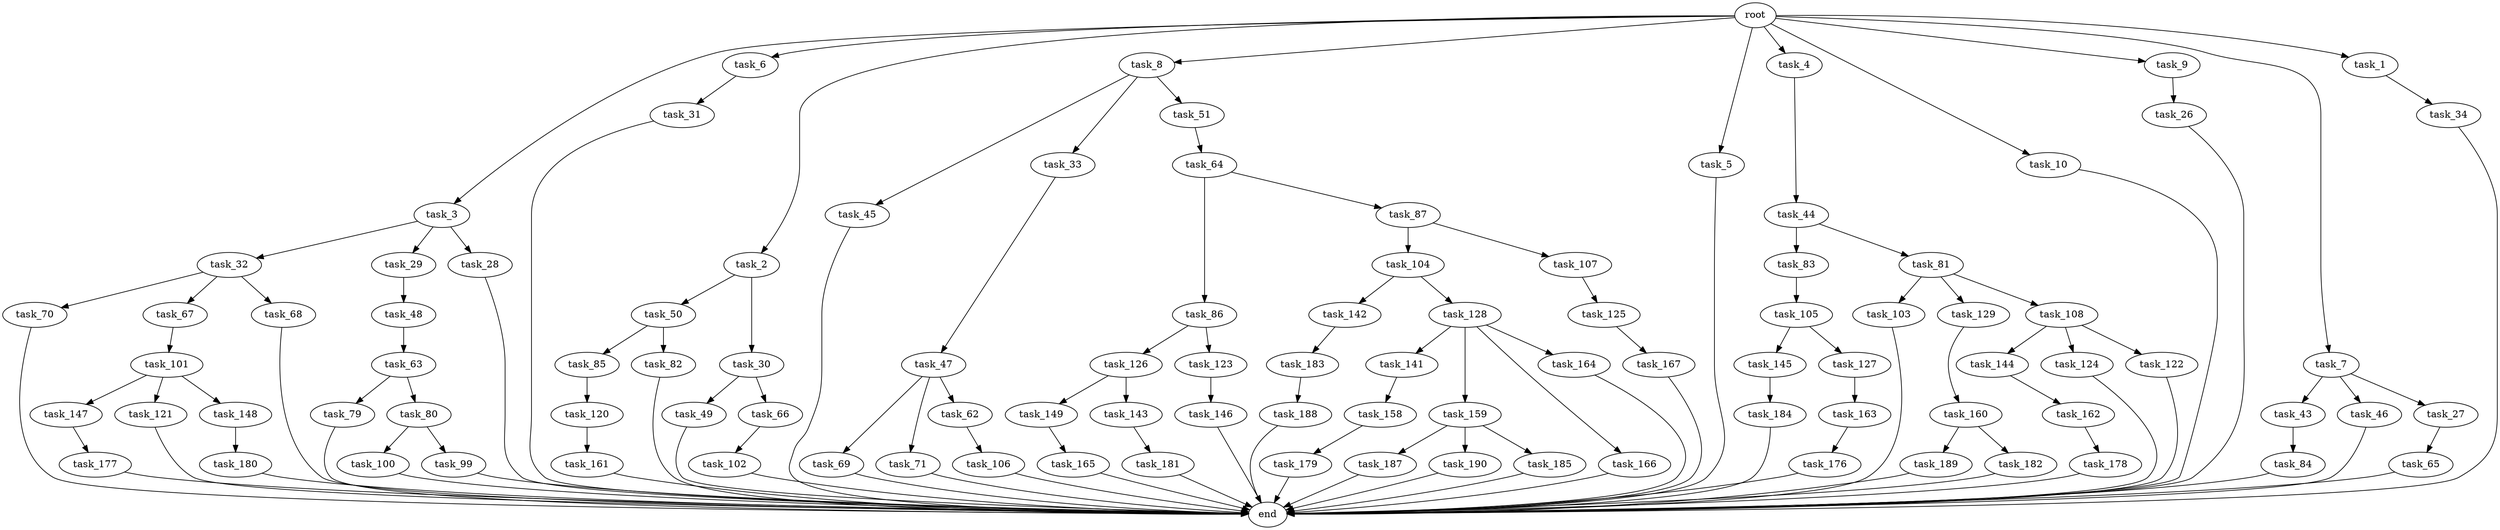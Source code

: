digraph G {
  task_65 [size="13743895347.200001"];
  task_45 [size="13743895347.200001"];
  task_100 [size="30923764531.200001"];
  task_47 [size="85899345920.000000"];
  task_3 [size="102.400000"];
  task_6 [size="102.400000"];
  task_141 [size="69578470195.199997"];
  task_2 [size="102.400000"];
  task_8 [size="102.400000"];
  task_44 [size="21474836480.000000"];
  task_163 [size="21474836480.000000"];
  task_69 [size="3435973836.800000"];
  task_84 [size="7730941132.800000"];
  task_49 [size="42090679500.800003"];
  task_184 [size="30923764531.200001"];
  task_187 [size="30923764531.200001"];
  task_86 [size="85899345920.000000"];
  task_145 [size="42090679500.800003"];
  task_177 [size="54975581388.800003"];
  task_144 [size="13743895347.200001"];
  task_33 [size="13743895347.200001"];
  task_167 [size="42090679500.800003"];
  task_189 [size="13743895347.200001"];
  task_71 [size="3435973836.800000"];
  task_160 [size="42090679500.800003"];
  task_105 [size="13743895347.200001"];
  task_5 [size="102.400000"];
  task_48 [size="85899345920.000000"];
  task_4 [size="102.400000"];
  task_104 [size="54975581388.800003"];
  task_79 [size="85899345920.000000"];
  task_99 [size="30923764531.200001"];
  task_181 [size="13743895347.200001"];
  task_85 [size="13743895347.200001"];
  task_120 [size="42090679500.800003"];
  task_43 [size="42090679500.800003"];
  task_82 [size="13743895347.200001"];
  task_149 [size="69578470195.199997"];
  task_50 [size="13743895347.200001"];
  task_34 [size="21474836480.000000"];
  task_10 [size="102.400000"];
  task_161 [size="69578470195.199997"];
  task_83 [size="3435973836.800000"];
  task_147 [size="54975581388.800003"];
  task_103 [size="69578470195.199997"];
  task_62 [size="3435973836.800000"];
  task_9 [size="102.400000"];
  task_46 [size="42090679500.800003"];
  task_127 [size="42090679500.800003"];
  task_124 [size="13743895347.200001"];
  task_121 [size="54975581388.800003"];
  task_107 [size="54975581388.800003"];
  task_126 [size="42090679500.800003"];
  task_27 [size="42090679500.800003"];
  task_179 [size="85899345920.000000"];
  end [size="0.000000"];
  task_143 [size="69578470195.199997"];
  task_80 [size="85899345920.000000"];
  task_51 [size="13743895347.200001"];
  task_66 [size="42090679500.800003"];
  task_142 [size="85899345920.000000"];
  root [size="0.000000"];
  task_106 [size="42090679500.800003"];
  task_146 [size="7730941132.800000"];
  task_32 [size="13743895347.200001"];
  task_30 [size="13743895347.200001"];
  task_188 [size="3435973836.800000"];
  task_180 [size="7730941132.800000"];
  task_81 [size="3435973836.800000"];
  task_26 [size="69578470195.199997"];
  task_190 [size="30923764531.200001"];
  task_87 [size="85899345920.000000"];
  task_70 [size="69578470195.199997"];
  task_29 [size="13743895347.200001"];
  task_31 [size="54975581388.800003"];
  task_129 [size="69578470195.199997"];
  task_165 [size="7730941132.800000"];
  task_122 [size="13743895347.200001"];
  task_63 [size="69578470195.199997"];
  task_162 [size="21474836480.000000"];
  task_101 [size="7730941132.800000"];
  task_28 [size="13743895347.200001"];
  task_67 [size="69578470195.199997"];
  task_178 [size="85899345920.000000"];
  task_159 [size="69578470195.199997"];
  task_125 [size="85899345920.000000"];
  task_102 [size="3435973836.800000"];
  task_158 [size="69578470195.199997"];
  task_166 [size="69578470195.199997"];
  task_7 [size="102.400000"];
  task_164 [size="69578470195.199997"];
  task_128 [size="85899345920.000000"];
  task_148 [size="54975581388.800003"];
  task_1 [size="102.400000"];
  task_108 [size="69578470195.199997"];
  task_185 [size="30923764531.200001"];
  task_68 [size="69578470195.199997"];
  task_183 [size="3435973836.800000"];
  task_182 [size="13743895347.200001"];
  task_176 [size="54975581388.800003"];
  task_64 [size="7730941132.800000"];
  task_123 [size="42090679500.800003"];

  task_65 -> end [size="1.000000"];
  task_45 -> end [size="1.000000"];
  task_100 -> end [size="1.000000"];
  task_47 -> task_62 [size="33554432.000000"];
  task_47 -> task_71 [size="33554432.000000"];
  task_47 -> task_69 [size="33554432.000000"];
  task_3 -> task_28 [size="134217728.000000"];
  task_3 -> task_29 [size="134217728.000000"];
  task_3 -> task_32 [size="134217728.000000"];
  task_6 -> task_31 [size="536870912.000000"];
  task_141 -> task_158 [size="679477248.000000"];
  task_2 -> task_30 [size="134217728.000000"];
  task_2 -> task_50 [size="134217728.000000"];
  task_8 -> task_51 [size="134217728.000000"];
  task_8 -> task_33 [size="134217728.000000"];
  task_8 -> task_45 [size="134217728.000000"];
  task_44 -> task_83 [size="33554432.000000"];
  task_44 -> task_81 [size="33554432.000000"];
  task_163 -> task_176 [size="536870912.000000"];
  task_69 -> end [size="1.000000"];
  task_84 -> end [size="1.000000"];
  task_49 -> end [size="1.000000"];
  task_184 -> end [size="1.000000"];
  task_187 -> end [size="1.000000"];
  task_86 -> task_126 [size="411041792.000000"];
  task_86 -> task_123 [size="411041792.000000"];
  task_145 -> task_184 [size="301989888.000000"];
  task_177 -> end [size="1.000000"];
  task_144 -> task_162 [size="209715200.000000"];
  task_33 -> task_47 [size="838860800.000000"];
  task_167 -> end [size="1.000000"];
  task_189 -> end [size="1.000000"];
  task_71 -> end [size="1.000000"];
  task_160 -> task_182 [size="134217728.000000"];
  task_160 -> task_189 [size="134217728.000000"];
  task_105 -> task_145 [size="411041792.000000"];
  task_105 -> task_127 [size="411041792.000000"];
  task_5 -> end [size="1.000000"];
  task_48 -> task_63 [size="679477248.000000"];
  task_4 -> task_44 [size="209715200.000000"];
  task_104 -> task_128 [size="838860800.000000"];
  task_104 -> task_142 [size="838860800.000000"];
  task_79 -> end [size="1.000000"];
  task_99 -> end [size="1.000000"];
  task_181 -> end [size="1.000000"];
  task_85 -> task_120 [size="411041792.000000"];
  task_120 -> task_161 [size="679477248.000000"];
  task_43 -> task_84 [size="75497472.000000"];
  task_82 -> end [size="1.000000"];
  task_149 -> task_165 [size="75497472.000000"];
  task_50 -> task_82 [size="134217728.000000"];
  task_50 -> task_85 [size="134217728.000000"];
  task_34 -> end [size="1.000000"];
  task_10 -> end [size="1.000000"];
  task_161 -> end [size="1.000000"];
  task_83 -> task_105 [size="134217728.000000"];
  task_147 -> task_177 [size="536870912.000000"];
  task_103 -> end [size="1.000000"];
  task_62 -> task_106 [size="411041792.000000"];
  task_9 -> task_26 [size="679477248.000000"];
  task_46 -> end [size="1.000000"];
  task_127 -> task_163 [size="209715200.000000"];
  task_124 -> end [size="1.000000"];
  task_121 -> end [size="1.000000"];
  task_107 -> task_125 [size="838860800.000000"];
  task_126 -> task_143 [size="679477248.000000"];
  task_126 -> task_149 [size="679477248.000000"];
  task_27 -> task_65 [size="134217728.000000"];
  task_179 -> end [size="1.000000"];
  task_143 -> task_181 [size="134217728.000000"];
  task_80 -> task_99 [size="301989888.000000"];
  task_80 -> task_100 [size="301989888.000000"];
  task_51 -> task_64 [size="75497472.000000"];
  task_66 -> task_102 [size="33554432.000000"];
  task_142 -> task_183 [size="33554432.000000"];
  root -> task_8 [size="1.000000"];
  root -> task_9 [size="1.000000"];
  root -> task_3 [size="1.000000"];
  root -> task_7 [size="1.000000"];
  root -> task_6 [size="1.000000"];
  root -> task_1 [size="1.000000"];
  root -> task_10 [size="1.000000"];
  root -> task_5 [size="1.000000"];
  root -> task_2 [size="1.000000"];
  root -> task_4 [size="1.000000"];
  task_106 -> end [size="1.000000"];
  task_146 -> end [size="1.000000"];
  task_32 -> task_70 [size="679477248.000000"];
  task_32 -> task_67 [size="679477248.000000"];
  task_32 -> task_68 [size="679477248.000000"];
  task_30 -> task_49 [size="411041792.000000"];
  task_30 -> task_66 [size="411041792.000000"];
  task_188 -> end [size="1.000000"];
  task_180 -> end [size="1.000000"];
  task_81 -> task_103 [size="679477248.000000"];
  task_81 -> task_108 [size="679477248.000000"];
  task_81 -> task_129 [size="679477248.000000"];
  task_26 -> end [size="1.000000"];
  task_190 -> end [size="1.000000"];
  task_87 -> task_104 [size="536870912.000000"];
  task_87 -> task_107 [size="536870912.000000"];
  task_70 -> end [size="1.000000"];
  task_29 -> task_48 [size="838860800.000000"];
  task_31 -> end [size="1.000000"];
  task_129 -> task_160 [size="411041792.000000"];
  task_165 -> end [size="1.000000"];
  task_122 -> end [size="1.000000"];
  task_63 -> task_80 [size="838860800.000000"];
  task_63 -> task_79 [size="838860800.000000"];
  task_162 -> task_178 [size="838860800.000000"];
  task_101 -> task_148 [size="536870912.000000"];
  task_101 -> task_147 [size="536870912.000000"];
  task_101 -> task_121 [size="536870912.000000"];
  task_28 -> end [size="1.000000"];
  task_67 -> task_101 [size="75497472.000000"];
  task_178 -> end [size="1.000000"];
  task_159 -> task_185 [size="301989888.000000"];
  task_159 -> task_187 [size="301989888.000000"];
  task_159 -> task_190 [size="301989888.000000"];
  task_125 -> task_167 [size="411041792.000000"];
  task_102 -> end [size="1.000000"];
  task_158 -> task_179 [size="838860800.000000"];
  task_166 -> end [size="1.000000"];
  task_7 -> task_27 [size="411041792.000000"];
  task_7 -> task_43 [size="411041792.000000"];
  task_7 -> task_46 [size="411041792.000000"];
  task_164 -> end [size="1.000000"];
  task_128 -> task_159 [size="679477248.000000"];
  task_128 -> task_141 [size="679477248.000000"];
  task_128 -> task_164 [size="679477248.000000"];
  task_128 -> task_166 [size="679477248.000000"];
  task_148 -> task_180 [size="75497472.000000"];
  task_1 -> task_34 [size="209715200.000000"];
  task_108 -> task_124 [size="134217728.000000"];
  task_108 -> task_122 [size="134217728.000000"];
  task_108 -> task_144 [size="134217728.000000"];
  task_185 -> end [size="1.000000"];
  task_68 -> end [size="1.000000"];
  task_183 -> task_188 [size="33554432.000000"];
  task_182 -> end [size="1.000000"];
  task_176 -> end [size="1.000000"];
  task_64 -> task_87 [size="838860800.000000"];
  task_64 -> task_86 [size="838860800.000000"];
  task_123 -> task_146 [size="75497472.000000"];
}

